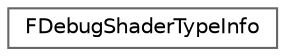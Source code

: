 digraph "Graphical Class Hierarchy"
{
 // INTERACTIVE_SVG=YES
 // LATEX_PDF_SIZE
  bgcolor="transparent";
  edge [fontname=Helvetica,fontsize=10,labelfontname=Helvetica,labelfontsize=10];
  node [fontname=Helvetica,fontsize=10,shape=box,height=0.2,width=0.4];
  rankdir="LR";
  Node0 [id="Node000000",label="FDebugShaderTypeInfo",height=0.2,width=0.4,color="grey40", fillcolor="white", style="filled",URL="$d7/d64/structFDebugShaderTypeInfo.html",tooltip=" "];
}
